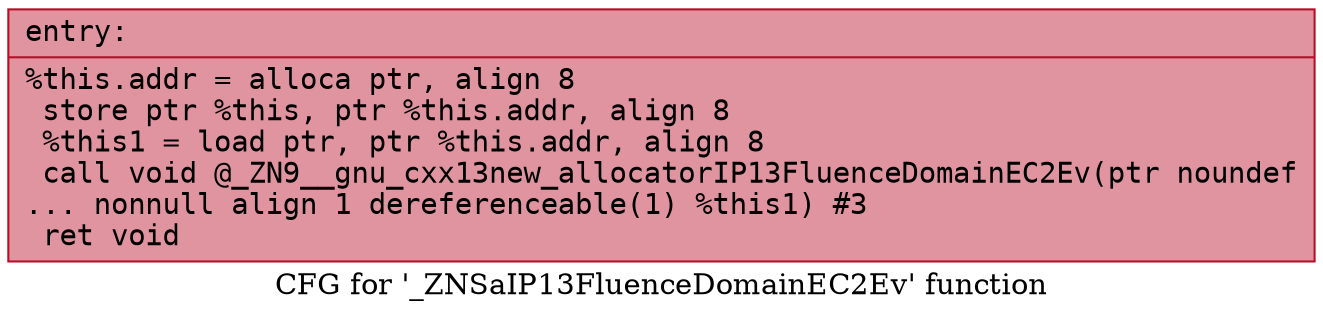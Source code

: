 digraph "CFG for '_ZNSaIP13FluenceDomainEC2Ev' function" {
	label="CFG for '_ZNSaIP13FluenceDomainEC2Ev' function";

	Node0x564271a2fa80 [shape=record,color="#b70d28ff", style=filled, fillcolor="#b70d2870" fontname="Courier",label="{entry:\l|  %this.addr = alloca ptr, align 8\l  store ptr %this, ptr %this.addr, align 8\l  %this1 = load ptr, ptr %this.addr, align 8\l  call void @_ZN9__gnu_cxx13new_allocatorIP13FluenceDomainEC2Ev(ptr noundef\l... nonnull align 1 dereferenceable(1) %this1) #3\l  ret void\l}"];
}
